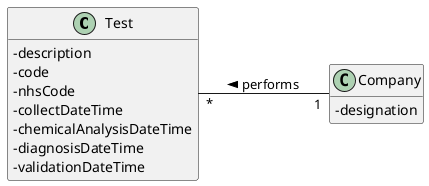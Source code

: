 @startuml
'https://plantuml.com/class-diagram
hide methods
skinparam classAttributeIconSize 0
left to right direction

class Test
class Company

Test "*" -- "1" Company : < performs

class Test{
-description
-code
-nhsCode
-collectDateTime
-chemicalAnalysisDateTime
-diagnosisDateTime
-validationDateTime
}

class Company{
-designation
}

@enduml